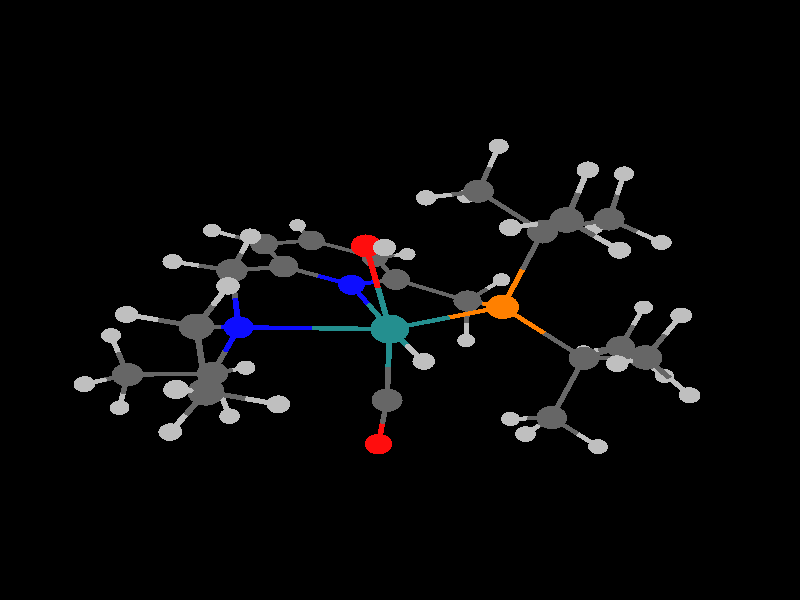 global_settings {
	ambient_light rgb <0.200000002980232, 0.200000002980232, 0.200000002980232>
	max_trace_level 15
}

background { color rgb <0,0,0> }

camera {
	perspective
	location <-1.89884636183532, -13.0748608588185, 14.1915264107327>
	angle 40
	up <0.113985698430029, 0.714015746687989, 0.690788516142974>
	right <0.988644912674029, -0.150055668615056, -0.00803324095554464> * 1
	direction <0.097920872122239, 0.683860226799368, -0.7230122357227> }

light_source {
	<44.055728843767, -17.3360905925549, 68.4186838227325>
	color rgb <1, 1, 1>
	fade_distance 114.018066019908
	fade_power 0
	parallel
	point_at <-44.055728843767, 17.3360905925549, -68.4186838227325>
}

light_source {
	<-37.7494158920422, 54.830470681752, 7.32408889237478>
	color rgb <0.300000011920929, 0.300000011920929, 0.300000011920929>
	fade_distance 114.018066019908
	fade_power 0
	parallel
	point_at <37.7494158920422, -54.830470681752, -7.32408889237478>
}

#default {
	finish {ambient .8 diffuse 1 specular 1 roughness .005 metallic 0.5}
}

union {
}
union {
cylinder {
	<1.81938, -1.44712, -2.7355>, 	<2.08185951220563, -1.71193594903954, -2.39990644296468>, 0.05
	pigment { rgbt <0.75, 0.75, 0.75, 0> }
}
cylinder {
	<2.08185951220563, -1.71193594903954, -2.39990644296468>, 	<2.39457, -2.02743, -2.00009>, 0.05
	pigment { rgbt <0.400000005960464, 0.400000005960464, 0.400000005960464, 0> }
}
cylinder {
	<3.15437, -2.60299, -2.55465>, 	<2.80754162226753, -2.34026225442525, -2.3015081927411>, 0.05
	pigment { rgbt <0.75, 0.75, 0.75, 0> }
}
cylinder {
	<2.80754162226753, -2.34026225442525, -2.3015081927411>, 	<2.39457, -2.02743, -2.00009>, 0.05
	pigment { rgbt <0.400000005960464, 0.400000005960464, 0.400000005960464, 0> }
}
cylinder {
	<3.67478, 0.29404, -2.53093>, 	<3.88711069380525, 0.0239648134655736, -2.1647889340734>, 0.05
	pigment { rgbt <0.75, 0.75, 0.75, 0> }
}
cylinder {
	<3.88711069380525, 0.0239648134655736, -2.1647889340734>, 	<4.14004, -0.29775, -1.72864>, 0.05
	pigment { rgbt <0.400000005960464, 0.400000005960464, 0.400000005960464, 0> }
}
cylinder {
	<-0.74696, -2.01597, -2.41088>, 	<-0.627139342449237, -1.77120326727186, -1.91073969977885>, 0.05
	pigment { rgbt <1, 0.0500000007450581, 0.0500000007450581, 0> }
}
cylinder {
	<-0.627139342449237, -1.77120326727186, -1.91073969977885>, 	<-0.50126, -1.51406, -1.38531>, 0.05
	pigment { rgbt <0.400000005960464, 0.400000005960464, 0.400000005960464, 0> }
}
cylinder {
	<1.39796, 0.81902, -2.25631>, 	<1.4375955868993, 1.04274056392536, -1.80636710969583>, 0.05
	pigment { rgbt <0.75, 0.75, 0.75, 0> }
}
cylinder {
	<1.4375955868993, 1.04274056392536, -1.80636710969583>, 	<1.48478, 1.30907, -1.27073>, 0.05
	pigment { rgbt <0.400000005960464, 0.400000005960464, 0.400000005960464, 0> }
}
cylinder {
	<4.86572, -0.97439, -2.21023>, 	<4.53446285486647, -0.66551854883261, -1.9903946338264>, 0.05
	pigment { rgbt <0.75, 0.75, 0.75, 0> }
}
cylinder {
	<4.53446285486647, -0.66551854883261, -1.9903946338264>, 	<4.14004, -0.29775, -1.72864>, 0.05
	pigment { rgbt <0.400000005960464, 0.400000005960464, 0.400000005960464, 0> }
}
cylinder {
	<-5.29191, -0.47074, -2.06746>, 	<-5.1393338145663, -0.40538671645697, -1.59350721723274>, 0.05
	pigment { rgbt <0.75, 0.75, 0.75, 0> }
}
cylinder {
	<-5.1393338145663, -0.40538671645697, -1.59350721723274>, 	<-4.95759, -0.32754, -1.02895>, 0.05
	pigment { rgbt <0.400000005960464, 0.400000005960464, 0.400000005960464, 0> }
}
cylinder {
	<2.39457, -2.02743, -2.00009>, 	<2.0230729827444, -2.4123359492758, -1.73608193983093>, 0.05
	pigment { rgbt <0.400000005960464, 0.400000005960464, 0.400000005960464, 0> }
}
cylinder {
	<2.0230729827444, -2.4123359492758, -1.73608193983093>, 	<1.71136, -2.7353, -1.51456>, 0.05
	pigment { rgbt <0.75, 0.75, 0.75, 0> }
}
cylinder {
	<2.39457, -2.02743, -2.00009>, 	<2.751865, -1.58635, -1.48858>, 0.05
	pigment { rgbt <0.400000005960464, 0.400000005960464, 0.400000005960464, 0> }
}
cylinder {
	<2.751865, -1.58635, -1.48858>, 	<3.10916, -1.14527, -0.97707>, 0.05
	pigment { rgbt <0.400000005960464, 0.400000005960464, 0.400000005960464, 0> }
}
cylinder {
	<0.7048, 3.89705, -1.89553>, 	<0.355257139124108, 3.63819421407062, -1.65441218277245>, 0.05
	pigment { rgbt <0.75, 0.75, 0.75, 0> }
}
cylinder {
	<0.355257139124108, 3.63819421407062, -1.65441218277245>, 	<-0.06176, 3.32937, -1.36675>, 0.05
	pigment { rgbt <0.400000005960464, 0.400000005960464, 0.400000005960464, 0> }
}
cylinder {
	<4.14004, -0.29775, -1.72864>, 	<4.4471120722187, 0.0722852793194027, -1.37697488077614>, 0.05
	pigment { rgbt <0.400000005960464, 0.400000005960464, 0.400000005960464, 0> }
}
cylinder {
	<4.4471120722187, 0.0722852793194027, -1.37697488077614>, 	<4.7047, 0.38269, -1.08198>, 0.05
	pigment { rgbt <0.75, 0.75, 0.75, 0> }
}
cylinder {
	<4.14004, -0.29775, -1.72864>, 	<3.6246, -0.72151, -1.352855>, 0.05
	pigment { rgbt <0.400000005960464, 0.400000005960464, 0.400000005960464, 0> }
}
cylinder {
	<3.6246, -0.72151, -1.352855>, 	<3.10916, -1.14527, -0.97707>, 0.05
	pigment { rgbt <0.400000005960464, 0.400000005960464, 0.400000005960464, 0> }
}
cylinder {
	<-2.91836, 0.06098, -1.63552>, 	<-3.16640238186568, -0.240324836028239, -1.31894841939817>, 0.05
	pigment { rgbt <0.75, 0.75, 0.75, 0> }
}
cylinder {
	<-3.16640238186568, -0.240324836028239, -1.31894841939817>, 	<-3.46183, -0.59919, -0.9419>, 0.05
	pigment { rgbt <0.400000005960464, 0.400000005960464, 0.400000005960464, 0> }
}
cylinder {
	<-0.50126, -1.51406, -1.38531>, 	<-0.414263068388222, -1.15893843792632, -0.581348048850884>, 0.05
	pigment { rgbt <0.400000005960464, 0.400000005960464, 0.400000005960464, 0> }
}
cylinder {
	<-0.414263068388222, -1.15893843792632, -0.581348048850884>, 	<-0.32175, -0.7813, 0.27359>, 0.05
	pigment { rgbt <0.140000000596046, 0.560000002384186, 0.560000002384186, 0> }
}
cylinder {
	<-1.51749, 4.92094, -1.37588>, 	<-1.4175091703899, 4.45312238347371, -1.2379389247379>, 0.05
	pigment { rgbt <0.75, 0.75, 0.75, 0> }
}
cylinder {
	<-1.4175091703899, 4.45312238347371, -1.2379389247379>, 	<-1.29825, 3.8951, -1.0734>, 0.05
	pigment { rgbt <0.400000005960464, 0.400000005960464, 0.400000005960464, 0> }
}
cylinder {
	<-0.06176, 3.32937, -1.36675>, 	<-0.680005, 3.612235, -1.220075>, 0.05
	pigment { rgbt <0.400000005960464, 0.400000005960464, 0.400000005960464, 0> }
}
cylinder {
	<-0.680005, 3.612235, -1.220075>, 	<-1.29825, 3.8951, -1.0734>, 0.05
	pigment { rgbt <0.400000005960464, 0.400000005960464, 0.400000005960464, 0> }
}
cylinder {
	<-0.06176, 3.32937, -1.36675>, 	<0.06346, 2.671055, -1.172255>, 0.05
	pigment { rgbt <0.400000005960464, 0.400000005960464, 0.400000005960464, 0> }
}
cylinder {
	<0.06346, 2.671055, -1.172255>, 	<0.18868, 2.01274, -0.97776>, 0.05
	pigment { rgbt <0.400000005960464, 0.400000005960464, 0.400000005960464, 0> }
}
cylinder {
	<2.31636, 2.02663, -1.33554>, 	<1.9368478643165, 1.69915371620163, -1.30596235080973>, 0.05
	pigment { rgbt <0.75, 0.75, 0.75, 0> }
}
cylinder {
	<1.9368478643165, 1.69915371620163, -1.30596235080973>, 	<1.48478, 1.30907, -1.27073>, 0.05
	pigment { rgbt <0.400000005960464, 0.400000005960464, 0.400000005960464, 0> }
}
cylinder {
	<-3.2479, -1.62263, -1.2773>, 	<-3.34551319711476, -1.15564897604298, -1.1242617804315>, 0.05
	pigment { rgbt <0.75, 0.75, 0.75, 0> }
}
cylinder {
	<-3.34551319711476, -1.15564897604298, -1.1242617804315>, 	<-3.46183, -0.59919, -0.9419>, 0.05
	pigment { rgbt <0.400000005960464, 0.400000005960464, 0.400000005960464, 0> }
}
cylinder {
	<1.48478, 1.30907, -1.27073>, 	<0.83673, 1.660905, -1.124245>, 0.05
	pigment { rgbt <0.400000005960464, 0.400000005960464, 0.400000005960464, 0> }
}
cylinder {
	<0.83673, 1.660905, -1.124245>, 	<0.18868, 2.01274, -0.97776>, 0.05
	pigment { rgbt <0.400000005960464, 0.400000005960464, 0.400000005960464, 0> }
}
cylinder {
	<1.48478, 1.30907, -1.27073>, 	<1.64078798795413, 0.609495459590095, -0.672710120788112>, 0.05
	pigment { rgbt <0.400000005960464, 0.400000005960464, 0.400000005960464, 0> }
}
cylinder {
	<1.64078798795413, 0.609495459590095, -0.672710120788112>, 	<1.79947, -0.10207, -0.06444>, 0.05
	pigment { rgbt <1, 0.5, 0, 0> }
}
cylinder {
	<-1.29825, 3.8951, -1.0734>, 	<-1.77607, 3.519835, -0.73324>, 0.05
	pigment { rgbt <0.400000005960464, 0.400000005960464, 0.400000005960464, 0> }
}
cylinder {
	<-1.77607, 3.519835, -0.73324>, 	<-2.25389, 3.14457, -0.39308>, 0.05
	pigment { rgbt <0.400000005960464, 0.400000005960464, 0.400000005960464, 0> }
}
cylinder {
	<-4.95759, -0.32754, -1.02895>, 	<-4.20971, -0.463365, -0.985425>, 0.05
	pigment { rgbt <0.400000005960464, 0.400000005960464, 0.400000005960464, 0> }
}
cylinder {
	<-4.20971, -0.463365, -0.985425>, 	<-3.46183, -0.59919, -0.9419>, 0.05
	pigment { rgbt <0.400000005960464, 0.400000005960464, 0.400000005960464, 0> }
}
cylinder {
	<-4.95759, -0.32754, -1.02895>, 	<-5.09940630091599, 0.232288654305914, -0.872358449701544>, 0.05
	pigment { rgbt <0.400000005960464, 0.400000005960464, 0.400000005960464, 0> }
}
cylinder {
	<-5.09940630091599, 0.232288654305914, -0.872358449701544>, 	<-5.21847, 0.7023, -0.74089>, 0.05
	pigment { rgbt <0.75, 0.75, 0.75, 0> }
}
cylinder {
	<-4.95759, -0.32754, -1.02895>, 	<-5.27491550051343, -0.700852606363531, -0.685672228069113>, 0.05
	pigment { rgbt <0.400000005960464, 0.400000005960464, 0.400000005960464, 0> }
}
cylinder {
	<-5.27491550051343, -0.700852606363531, -0.685672228069113>, 	<-5.54132, -1.01426, -0.39748>, 0.05
	pigment { rgbt <0.75, 0.75, 0.75, 0> }
}
cylinder {
	<0.18868, 2.01274, -0.97776>, 	<-0.287188559403539, 1.65371759799618, -0.643171519407218>, 0.05
	pigment { rgbt <0.400000005960464, 0.400000005960464, 0.400000005960464, 0> }
}
cylinder {
	<-0.287188559403539, 1.65371759799618, -0.643171519407218>, 	<-0.74635, 1.3073, -0.32033>, 0.05
	pigment { rgbt <0.0500000007450581, 0.0500000007450581, 1, 0> }
}
cylinder {
	<3.10916, -1.14527, -0.97707>, 	<2.45980939436898, -0.628046419004286, -0.524583653446972>, 0.05
	pigment { rgbt <0.400000005960464, 0.400000005960464, 0.400000005960464, 0> }
}
cylinder {
	<2.45980939436898, -0.628046419004286, -0.524583653446972>, 	<1.79947, -0.10207, -0.06444>, 0.05
	pigment { rgbt <1, 0.5, 0, 0> }
}
cylinder {
	<3.10916, -1.14527, -0.97707>, 	<3.454625, -1.60751, -0.475025>, 0.05
	pigment { rgbt <0.400000005960464, 0.400000005960464, 0.400000005960464, 0> }
}
cylinder {
	<3.454625, -1.60751, -0.475025>, 	<3.80009, -2.06975, 0.02702>, 0.05
	pigment { rgbt <0.400000005960464, 0.400000005960464, 0.400000005960464, 0> }
}
cylinder {
	<-3.46183, -0.59919, -0.9419>, 	<-3.14757417014508, -0.511054863474601, -0.269569770049244>, 0.05
	pigment { rgbt <0.400000005960464, 0.400000005960464, 0.400000005960464, 0> }
}
cylinder {
	<-3.14757417014508, -0.511054863474601, -0.269569770049244>, 	<-2.84341, -0.42575, 0.38117>, 0.05
	pigment { rgbt <0.0500000007450581, 0.0500000007450581, 1, 0> }
}
cylinder {
	<4.41226, -2.8023, -0.52475>, 	<4.13282373149373, -2.46791406391319, -0.272884423650779>, 0.05
	pigment { rgbt <0.75, 0.75, 0.75, 0> }
}
cylinder {
	<4.13282373149373, -2.46791406391319, -0.272884423650779>, 	<3.80009, -2.06975, 0.02702>, 0.05
	pigment { rgbt <0.400000005960464, 0.400000005960464, 0.400000005960464, 0> }
}
cylinder {
	<-2.25389, 3.14457, -0.39308>, 	<-2.78548898689524, 3.37170413871253, -0.259341121237092>, 0.05
	pigment { rgbt <0.400000005960464, 0.400000005960464, 0.400000005960464, 0> }
}
cylinder {
	<-2.78548898689524, 3.37170413871253, -0.259341121237092>, 	<-3.23108, 3.56209, -0.14724>, 0.05
	pigment { rgbt <0.75, 0.75, 0.75, 0> }
}
cylinder {
	<-2.25389, 3.14457, -0.39308>, 	<-2.096335, 2.49327, -0.204755>, 0.05
	pigment { rgbt <0.400000005960464, 0.400000005960464, 0.400000005960464, 0> }
}
cylinder {
	<-2.096335, 2.49327, -0.204755>, 	<-1.93878, 1.84197, -0.01643>, 0.05
	pigment { rgbt <0.400000005960464, 0.400000005960464, 0.400000005960464, 0> }
}
cylinder {
	<-0.74635, 1.3073, -0.32033>, 	<-1.33189992704489, 1.56985292092038, -0.171098076256935>, 0.05
	pigment { rgbt <0.0500000007450581, 0.0500000007450581, 1, 0> }
}
cylinder {
	<-1.33189992704489, 1.56985292092038, -0.171098076256935>, 	<-1.93878, 1.84197, -0.01643>, 0.05
	pigment { rgbt <0.400000005960464, 0.400000005960464, 0.400000005960464, 0> }
}
cylinder {
	<-0.74635, 1.3073, -0.32033>, 	<-0.541726290221241, 0.300759537814612, -0.0341074052948646>, 0.05
	pigment { rgbt <0.0500000007450581, 0.0500000007450581, 1, 0> }
}
cylinder {
	<-0.541726290221241, 0.300759537814612, -0.0341074052948646>, 	<-0.32175, -0.7813, 0.27359>, 0.05
	pigment { rgbt <0.140000000596046, 0.560000002384186, 0.560000002384186, 0> }
}
cylinder {
	<1.79947, -0.10207, -0.06444>, 	<0.75769169762189, -0.435654954094476, 0.10157404830846>, 0.05
	pigment { rgbt <1, 0.5, 0, 0> }
}
cylinder {
	<0.75769169762189, -0.435654954094476, 0.10157404830846>, 	<-0.32175, -0.7813, 0.27359>, 0.05
	pigment { rgbt <0.140000000596046, 0.560000002384186, 0.560000002384186, 0> }
}
cylinder {
	<1.79947, -0.10207, -0.06444>, 	<2.20891615102471, 0.340067710374582, 0.686815462339569>, 0.05
	pigment { rgbt <1, 0.5, 0, 0> }
}
cylinder {
	<2.20891615102471, 0.340067710374582, 0.686815462339569>, 	<2.61156, 0.77486, 1.42559>, 0.05
	pigment { rgbt <0.400000005960464, 0.400000005960464, 0.400000005960464, 0> }
}
cylinder {
	<-1.93878, 1.84197, -0.01643>, 	<-2.39091, 1.408215, 0.39914>, 0.05
	pigment { rgbt <0.400000005960464, 0.400000005960464, 0.400000005960464, 0> }
}
cylinder {
	<-2.39091, 1.408215, 0.39914>, 	<-2.84304, 0.97446, 0.81471>, 0.05
	pigment { rgbt <0.400000005960464, 0.400000005960464, 0.400000005960464, 0> }
}
cylinder {
	<3.80009, -2.06975, 0.02702>, 	<3.39920681118138, -2.37344164318314, 0.351221945866887>, 0.05
	pigment { rgbt <0.400000005960464, 0.400000005960464, 0.400000005960464, 0> }
}
cylinder {
	<3.39920681118138, -2.37344164318314, 0.351221945866887>, 	<3.06264, -2.62841, 0.62341>, 0.05
	pigment { rgbt <0.75, 0.75, 0.75, 0> }
}
cylinder {
	<3.80009, -2.06975, 0.02702>, 	<4.16381519485215, -1.77651127578275, 0.398802966333248>, 0.05
	pigment { rgbt <0.400000005960464, 0.400000005960464, 0.400000005960464, 0> }
}
cylinder {
	<4.16381519485215, -1.77651127578275, 0.398802966333248>, 	<4.46906, -1.53042, 0.71081>, 0.05
	pigment { rgbt <0.75, 0.75, 0.75, 0> }
}
cylinder {
	<-0.32175, -0.7813, 0.27359>, 	<-1.62215292591431, -0.597945281160492, 0.329068274933917>, 0.05
	pigment { rgbt <0.140000000596046, 0.560000002384186, 0.560000002384186, 0> }
}
cylinder {
	<-1.62215292591431, -0.597945281160492, 0.329068274933917>, 	<-2.84341, -0.42575, 0.38117>, 0.05
	pigment { rgbt <0.0500000007450581, 0.0500000007450581, 1, 0> }
}
cylinder {
	<-0.32175, -0.7813, 0.27359>, 	<-0.140095558872392, -1.58802386590947, 0.580921454250742>, 0.05
	pigment { rgbt <0.140000000596046, 0.560000002384186, 0.560000002384186, 0> }
}
cylinder {
	<-0.140095558872392, -1.58802386590947, 0.580921454250742>, 	<0.01026, -2.25575, 0.8353>, 0.05
	pigment { rgbt <0.75, 0.75, 0.75, 0> }
}
cylinder {
	<-0.32175, -0.7813, 0.27359>, 	<-0.456008875912711, -0.433592866635889, 1.3020428467595>, 0.05
	pigment { rgbt <0.140000000596046, 0.560000002384186, 0.560000002384186, 0> }
}
cylinder {
	<-0.456008875912711, -0.433592866635889, 1.3020428467595>, 	<-0.57986, -0.11284, 2.25077>, 0.05
	pigment { rgbt <1, 0.0500000007450581, 0.0500000007450581, 0> }
}
cylinder {
	<4.02144, 2.01981, 0.28437>, 	<4.01441592035343, 1.70614536471042, 0.67692431475092>, 0.05
	pigment { rgbt <0.75, 0.75, 0.75, 0> }
}
cylinder {
	<4.01441592035343, 1.70614536471042, 0.67692431475092>, 	<4.00605, 1.33256, 1.14447>, 0.05
	pigment { rgbt <0.400000005960464, 0.400000005960464, 0.400000005960464, 0> }
}
cylinder {
	<-4.02163, -3.03305, 0.28531>, 	<-3.72003212633316, -2.90197406622412, 0.665083349629479>, 0.05
	pigment { rgbt <0.75, 0.75, 0.75, 0> }
}
cylinder {
	<-3.72003212633316, -2.90197406622412, 0.665083349629479>, 	<-3.3608, -2.74585, 1.11743>, 0.05
	pigment { rgbt <0.400000005960464, 0.400000005960464, 0.400000005960464, 0> }
}
cylinder {
	<-2.84341, -0.42575, 0.38117>, 	<-2.84322802907992, 0.26289189732093, 0.59439073700696>, 0.05
	pigment { rgbt <0.0500000007450581, 0.0500000007450581, 1, 0> }
}
cylinder {
	<-2.84322802907992, 0.26289189732093, 0.59439073700696>, 	<-2.84304, 0.97446, 0.81471>, 0.05
	pigment { rgbt <0.400000005960464, 0.400000005960464, 0.400000005960464, 0> }
}
cylinder {
	<-2.84341, -0.42575, 0.38117>, 	<-3.12802476763577, -0.839351045193977, 0.90007098428195>, 0.05
	pigment { rgbt <0.0500000007450581, 0.0500000007450581, 1, 0> }
}
cylinder {
	<-3.12802476763577, -0.839351045193977, 0.90007098428195>, 	<-3.4221, -1.2667, 1.43622>, 0.05
	pigment { rgbt <0.400000005960464, 0.400000005960464, 0.400000005960464, 0> }
}
cylinder {
	<-2.84304, 0.97446, 0.81471>, 	<-3.39543219386442, 1.20931458235928, 0.835376681553841>, 0.05
	pigment { rgbt <0.400000005960464, 0.400000005960464, 0.400000005960464, 0> }
}
cylinder {
	<-3.39543219386442, 1.20931458235928, 0.835376681553841>, 	<-3.85953, 1.40663, 0.85274>, 0.05
	pigment { rgbt <0.75, 0.75, 0.75, 0> }
}
cylinder {
	<-2.84304, 0.97446, 0.81471>, 	<-2.60925429426059, 0.970024952436803, 1.36682450565226>, 0.05
	pigment { rgbt <0.400000005960464, 0.400000005960464, 0.400000005960464, 0> }
}
cylinder {
	<-2.60925429426059, 0.970024952436803, 1.36682450565226>, 	<-2.4129, 0.9663, 1.83054>, 0.05
	pigment { rgbt <0.75, 0.75, 0.75, 0> }
}
cylinder {
	<-2.32717, -3.02846, 0.86111>, 	<-2.79895475869329, -2.89946694575979, 0.978103381914481>, 0.05
	pigment { rgbt <0.75, 0.75, 0.75, 0> }
}
cylinder {
	<-2.79895475869329, -2.89946694575979, 0.978103381914481>, 	<-3.3608, -2.74585, 1.11743>, 0.05
	pigment { rgbt <0.400000005960464, 0.400000005960464, 0.400000005960464, 0> }
}
cylinder {
	<4.75838, 0.5492, 0.98004>, 	<4.41508893278786, 0.906650175337024, 1.05507004025054>, 0.05
	pigment { rgbt <0.75, 0.75, 0.75, 0> }
}
cylinder {
	<4.41508893278786, 0.906650175337024, 1.05507004025054>, 	<4.00605, 1.33256, 1.14447>, 0.05
	pigment { rgbt <0.400000005960464, 0.400000005960464, 0.400000005960464, 0> }
}
cylinder {
	<1.65255, 2.72159, 1.04725>, 	<1.67100642837727, 2.36411307974611, 1.39968837007374>, 0.05
	pigment { rgbt <0.75, 0.75, 0.75, 0> }
}
cylinder {
	<1.67100642837727, 2.36411307974611, 1.39968837007374>, 	<1.69299, 1.93832, 1.81948>, 0.05
	pigment { rgbt <0.400000005960464, 0.400000005960464, 0.400000005960464, 0> }
}
cylinder {
	<-3.3608, -2.74585, 1.11743>, 	<-3.39145, -2.006275, 1.276825>, 0.05
	pigment { rgbt <0.400000005960464, 0.400000005960464, 0.400000005960464, 0> }
}
cylinder {
	<-3.39145, -2.006275, 1.276825>, 	<-3.4221, -1.2667, 1.43622>, 0.05
	pigment { rgbt <0.400000005960464, 0.400000005960464, 0.400000005960464, 0> }
}
cylinder {
	<-3.3608, -2.74585, 1.11743>, 	<-3.53003886037189, -3.0606089469234, 1.5969265135242>, 0.05
	pigment { rgbt <0.400000005960464, 0.400000005960464, 0.400000005960464, 0> }
}
cylinder {
	<-3.53003886037189, -3.0606089469234, 1.5969265135242>, 	<-3.67211, -3.32484, 1.99945>, 0.05
	pigment { rgbt <0.75, 0.75, 0.75, 0> }
}
cylinder {
	<4.00605, 1.33256, 1.14447>, 	<3.308805, 1.05371, 1.28503>, 0.05
	pigment { rgbt <0.400000005960464, 0.400000005960464, 0.400000005960464, 0> }
}
cylinder {
	<3.308805, 1.05371, 1.28503>, 	<2.61156, 0.77486, 1.42559>, 0.05
	pigment { rgbt <0.400000005960464, 0.400000005960464, 0.400000005960464, 0> }
}
cylinder {
	<4.00605, 1.33256, 1.14447>, 	<4.18149214013147, 1.64775146034152, 1.62329295669513>, 0.05
	pigment { rgbt <0.400000005960464, 0.400000005960464, 0.400000005960464, 0> }
}
cylinder {
	<4.18149214013147, 1.64775146034152, 1.62329295669513>, 	<4.32884, 1.91247, 2.02544>, 0.05
	pigment { rgbt <0.75, 0.75, 0.75, 0> }
}
cylinder {
	<2.61156, 0.77486, 1.42559>, 	<2.152275, 1.35659, 1.622535>, 0.05
	pigment { rgbt <0.400000005960464, 0.400000005960464, 0.400000005960464, 0> }
}
cylinder {
	<2.152275, 1.35659, 1.622535>, 	<1.69299, 1.93832, 1.81948>, 0.05
	pigment { rgbt <0.400000005960464, 0.400000005960464, 0.400000005960464, 0> }
}
cylinder {
	<2.61156, 0.77486, 1.42559>, 	<2.637285, 0.287905, 2.015545>, 0.05
	pigment { rgbt <0.400000005960464, 0.400000005960464, 0.400000005960464, 0> }
}
cylinder {
	<2.637285, 0.287905, 2.015545>, 	<2.66301, -0.19905, 2.6055>, 0.05
	pigment { rgbt <0.400000005960464, 0.400000005960464, 0.400000005960464, 0> }
}
cylinder {
	<-3.4221, -1.2667, 1.43622>, 	<-3.98836101267733, -1.09818694638615, 1.55483324068448>, 0.05
	pigment { rgbt <0.400000005960464, 0.400000005960464, 0.400000005960464, 0> }
}
cylinder {
	<-3.98836101267733, -1.09818694638615, 1.55483324068448>, 	<-4.46441, -0.95652, 1.65455>, 0.05
	pigment { rgbt <0.75, 0.75, 0.75, 0> }
}
cylinder {
	<-3.4221, -1.2667, 1.43622>, 	<-3.09236933974879, -1.15093493240265, 1.92165046307139>, 0.05
	pigment { rgbt <0.400000005960464, 0.400000005960464, 0.400000005960464, 0> }
}
cylinder {
	<-3.09236933974879, -1.15093493240265, 1.92165046307139>, 	<-2.81556, -1.05375, 2.32917>, 0.05
	pigment { rgbt <0.75, 0.75, 0.75, 0> }
}
cylinder {
	<1.69299, 1.93832, 1.81948>, 	<1.14360320186676, 1.73600932403775, 1.9437192051782>, 0.05
	pigment { rgbt <0.400000005960464, 0.400000005960464, 0.400000005960464, 0> }
}
cylinder {
	<1.14360320186676, 1.73600932403775, 1.9437192051782>, 	<0.68234, 1.56615, 2.04803>, 0.05
	pigment { rgbt <0.75, 0.75, 0.75, 0> }
}
cylinder {
	<1.69299, 1.93832, 1.81948>, 	<1.91764211995023, 2.19127783052024, 2.31460166311574>, 0.05
	pigment { rgbt <0.400000005960464, 0.400000005960464, 0.400000005960464, 0> }
}
cylinder {
	<1.91764211995023, 2.19127783052024, 2.31460166311574>, 	<2.10633, 2.40374, 2.73046>, 0.05
	pigment { rgbt <0.75, 0.75, 0.75, 0> }
}
cylinder {
	<-0.57986, -0.11284, 2.25077>, 	<-0.468926790289291, -0.505553510583329, 2.56602120518628>, 0.05
	pigment { rgbt <1, 0.0500000007450581, 0.0500000007450581, 0> }
}
cylinder {
	<-0.468926790289291, -0.505553510583329, 2.56602120518628>, 	<-0.37245, -0.84709, 2.84019>, 0.05
	pigment { rgbt <0.75, 0.75, 0.75, 0> }
}
cylinder {
	<3.31205, -1.0644, 2.42213>, 	<3.01592566923407, -0.669584288135865, 2.50579251468715>, 0.05
	pigment { rgbt <0.75, 0.75, 0.75, 0> }
}
cylinder {
	<3.01592566923407, -0.669584288135865, 2.50579251468715>, 	<2.66301, -0.19905, 2.6055>, 0.05
	pigment { rgbt <0.400000005960464, 0.400000005960464, 0.400000005960464, 0> }
}
cylinder {
	<2.66301, -0.19905, 2.6055>, 	<2.11177258863326, -0.3892901191031, 2.7307335272127>, 0.05
	pigment { rgbt <0.400000005960464, 0.400000005960464, 0.400000005960464, 0> }
}
cylinder {
	<2.11177258863326, -0.3892901191031, 2.7307335272127>, 	<1.64926, -0.54891, 2.83581>, 0.05
	pigment { rgbt <0.75, 0.75, 0.75, 0> }
}
cylinder {
	<2.66301, -0.19905, 2.6055>, 	<2.87631673254946, 0.0911745554878513, 3.08482869719894>, 0.05
	pigment { rgbt <0.400000005960464, 0.400000005960464, 0.400000005960464, 0> }
}
cylinder {
	<2.87631673254946, 0.0911745554878513, 3.08482869719894>, 	<3.05547, 0.33493, 3.48741>, 0.05
	pigment { rgbt <0.75, 0.75, 0.75, 0> }
}
sphere {
	<-0.74635, 1.3073, -0.32033>, 0.248
	pigment { rgbt <0.0500000007450581, 0.0500000007450581, 1,0> }
}
sphere {
	<-1.93878, 1.84197, -0.01643>, 0.272
	pigment { rgbt <0.400000005960464, 0.400000005960464, 0.400000005960464,0> }
}
sphere {
	<0.18868, 2.01274, -0.97776>, 0.272
	pigment { rgbt <0.400000005960464, 0.400000005960464, 0.400000005960464,0> }
}
sphere {
	<-2.25389, 3.14457, -0.39308>, 0.272
	pigment { rgbt <0.400000005960464, 0.400000005960464, 0.400000005960464,0> }
}
sphere {
	<-1.29825, 3.8951, -1.0734>, 0.272
	pigment { rgbt <0.400000005960464, 0.400000005960464, 0.400000005960464,0> }
}
sphere {
	<-0.06176, 3.32937, -1.36675>, 0.272
	pigment { rgbt <0.400000005960464, 0.400000005960464, 0.400000005960464,0> }
}
sphere {
	<-2.84304, 0.97446, 0.81471>, 0.272
	pigment { rgbt <0.400000005960464, 0.400000005960464, 0.400000005960464,0> }
}
sphere {
	<-3.23108, 3.56209, -0.14724>, 0.176
	pigment { rgbt <0.75, 0.75, 0.75,0> }
}
sphere {
	<-1.51749, 4.92094, -1.37588>, 0.176
	pigment { rgbt <0.75, 0.75, 0.75,0> }
}
sphere {
	<0.7048, 3.89705, -1.89553>, 0.176
	pigment { rgbt <0.75, 0.75, 0.75,0> }
}
sphere {
	<1.48478, 1.30907, -1.27073>, 0.272
	pigment { rgbt <0.400000005960464, 0.400000005960464, 0.400000005960464,0> }
}
sphere {
	<-2.84341, -0.42575, 0.38117>, 0.248
	pigment { rgbt <0.0500000007450581, 0.0500000007450581, 1,0> }
}
sphere {
	<-3.85953, 1.40663, 0.85274>, 0.176
	pigment { rgbt <0.75, 0.75, 0.75,0> }
}
sphere {
	<-2.4129, 0.9663, 1.83054>, 0.176
	pigment { rgbt <0.75, 0.75, 0.75,0> }
}
sphere {
	<1.39796, 0.81902, -2.25631>, 0.176
	pigment { rgbt <0.75, 0.75, 0.75,0> }
}
sphere {
	<1.79947, -0.10207, -0.06444>, 0.288
	pigment { rgbt <1, 0.5, 0,0> }
}
sphere {
	<2.31636, 2.02663, -1.33554>, 0.176
	pigment { rgbt <0.75, 0.75, 0.75,0> }
}
sphere {
	<-0.32175, -0.7813, 0.27359>, 0.328
	pigment { rgbt <0.140000000596046, 0.560000002384186, 0.560000002384186,0> }
}
sphere {
	<-3.46183, -0.59919, -0.9419>, 0.272
	pigment { rgbt <0.400000005960464, 0.400000005960464, 0.400000005960464,0> }
}
sphere {
	<3.10916, -1.14527, -0.97707>, 0.272
	pigment { rgbt <0.400000005960464, 0.400000005960464, 0.400000005960464,0> }
}
sphere {
	<-3.4221, -1.2667, 1.43622>, 0.272
	pigment { rgbt <0.400000005960464, 0.400000005960464, 0.400000005960464,0> }
}
sphere {
	<2.61156, 0.77486, 1.42559>, 0.272
	pigment { rgbt <0.400000005960464, 0.400000005960464, 0.400000005960464,0> }
}
sphere {
	<2.39457, -2.02743, -2.00009>, 0.272
	pigment { rgbt <0.400000005960464, 0.400000005960464, 0.400000005960464,0> }
}
sphere {
	<3.80009, -2.06975, 0.02702>, 0.272
	pigment { rgbt <0.400000005960464, 0.400000005960464, 0.400000005960464,0> }
}
sphere {
	<4.14004, -0.29775, -1.72864>, 0.272
	pigment { rgbt <0.400000005960464, 0.400000005960464, 0.400000005960464,0> }
}
sphere {
	<1.69299, 1.93832, 1.81948>, 0.272
	pigment { rgbt <0.400000005960464, 0.400000005960464, 0.400000005960464,0> }
}
sphere {
	<4.00605, 1.33256, 1.14447>, 0.272
	pigment { rgbt <0.400000005960464, 0.400000005960464, 0.400000005960464,0> }
}
sphere {
	<2.66301, -0.19905, 2.6055>, 0.272
	pigment { rgbt <0.400000005960464, 0.400000005960464, 0.400000005960464,0> }
}
sphere {
	<0.01026, -2.25575, 0.8353>, 0.176
	pigment { rgbt <0.75, 0.75, 0.75,0> }
}
sphere {
	<-2.91836, 0.06098, -1.63552>, 0.176
	pigment { rgbt <0.75, 0.75, 0.75,0> }
}
sphere {
	<-4.95759, -0.32754, -1.02895>, 0.272
	pigment { rgbt <0.400000005960464, 0.400000005960464, 0.400000005960464,0> }
}
sphere {
	<-3.2479, -1.62263, -1.2773>, 0.176
	pigment { rgbt <0.75, 0.75, 0.75,0> }
}
sphere {
	<-2.81556, -1.05375, 2.32917>, 0.176
	pigment { rgbt <0.75, 0.75, 0.75,0> }
}
sphere {
	<-3.3608, -2.74585, 1.11743>, 0.272
	pigment { rgbt <0.400000005960464, 0.400000005960464, 0.400000005960464,0> }
}
sphere {
	<-4.46441, -0.95652, 1.65455>, 0.176
	pigment { rgbt <0.75, 0.75, 0.75,0> }
}
sphere {
	<-0.50126, -1.51406, -1.38531>, 0.272
	pigment { rgbt <0.400000005960464, 0.400000005960464, 0.400000005960464,0> }
}
sphere {
	<-0.57986, -0.11284, 2.25077>, 0.2432
	pigment { rgbt <1, 0.0500000007450581, 0.0500000007450581,0> }
}
sphere {
	<-0.37245, -0.84709, 2.84019>, 0.176
	pigment { rgbt <0.75, 0.75, 0.75,0> }
}
sphere {
	<-2.32717, -3.02846, 0.86111>, 0.176
	pigment { rgbt <0.75, 0.75, 0.75,0> }
}
sphere {
	<-4.02163, -3.03305, 0.28531>, 0.176
	pigment { rgbt <0.75, 0.75, 0.75,0> }
}
sphere {
	<-3.67211, -3.32484, 1.99945>, 0.176
	pigment { rgbt <0.75, 0.75, 0.75,0> }
}
sphere {
	<-5.29191, -0.47074, -2.06746>, 0.176
	pigment { rgbt <0.75, 0.75, 0.75,0> }
}
sphere {
	<-5.21847, 0.7023, -0.74089>, 0.176
	pigment { rgbt <0.75, 0.75, 0.75,0> }
}
sphere {
	<-5.54132, -1.01426, -0.39748>, 0.176
	pigment { rgbt <0.75, 0.75, 0.75,0> }
}
sphere {
	<3.15437, -2.60299, -2.55465>, 0.176
	pigment { rgbt <0.75, 0.75, 0.75,0> }
}
sphere {
	<1.81938, -1.44712, -2.7355>, 0.176
	pigment { rgbt <0.75, 0.75, 0.75,0> }
}
sphere {
	<1.71136, -2.7353, -1.51456>, 0.176
	pigment { rgbt <0.75, 0.75, 0.75,0> }
}
sphere {
	<4.41226, -2.8023, -0.52475>, 0.176
	pigment { rgbt <0.75, 0.75, 0.75,0> }
}
sphere {
	<3.06264, -2.62841, 0.62341>, 0.176
	pigment { rgbt <0.75, 0.75, 0.75,0> }
}
sphere {
	<4.46906, -1.53042, 0.71081>, 0.176
	pigment { rgbt <0.75, 0.75, 0.75,0> }
}
sphere {
	<4.86572, -0.97439, -2.21023>, 0.176
	pigment { rgbt <0.75, 0.75, 0.75,0> }
}
sphere {
	<4.7047, 0.38269, -1.08198>, 0.176
	pigment { rgbt <0.75, 0.75, 0.75,0> }
}
sphere {
	<3.67478, 0.29404, -2.53093>, 0.176
	pigment { rgbt <0.75, 0.75, 0.75,0> }
}
sphere {
	<4.75838, 0.5492, 0.98004>, 0.176
	pigment { rgbt <0.75, 0.75, 0.75,0> }
}
sphere {
	<4.32884, 1.91247, 2.02544>, 0.176
	pigment { rgbt <0.75, 0.75, 0.75,0> }
}
sphere {
	<4.02144, 2.01981, 0.28437>, 0.176
	pigment { rgbt <0.75, 0.75, 0.75,0> }
}
sphere {
	<3.31205, -1.0644, 2.42213>, 0.176
	pigment { rgbt <0.75, 0.75, 0.75,0> }
}
sphere {
	<1.64926, -0.54891, 2.83581>, 0.176
	pigment { rgbt <0.75, 0.75, 0.75,0> }
}
sphere {
	<3.05547, 0.33493, 3.48741>, 0.176
	pigment { rgbt <0.75, 0.75, 0.75,0> }
}
sphere {
	<2.10633, 2.40374, 2.73046>, 0.176
	pigment { rgbt <0.75, 0.75, 0.75,0> }
}
sphere {
	<0.68234, 1.56615, 2.04803>, 0.176
	pigment { rgbt <0.75, 0.75, 0.75,0> }
}
sphere {
	<1.65255, 2.72159, 1.04725>, 0.176
	pigment { rgbt <0.75, 0.75, 0.75,0> }
}
sphere {
	<-0.74696, -2.01597, -2.41088>, 0.2432
	pigment { rgbt <1, 0.0500000007450581, 0.0500000007450581,0> }
}
}
merge {
}
